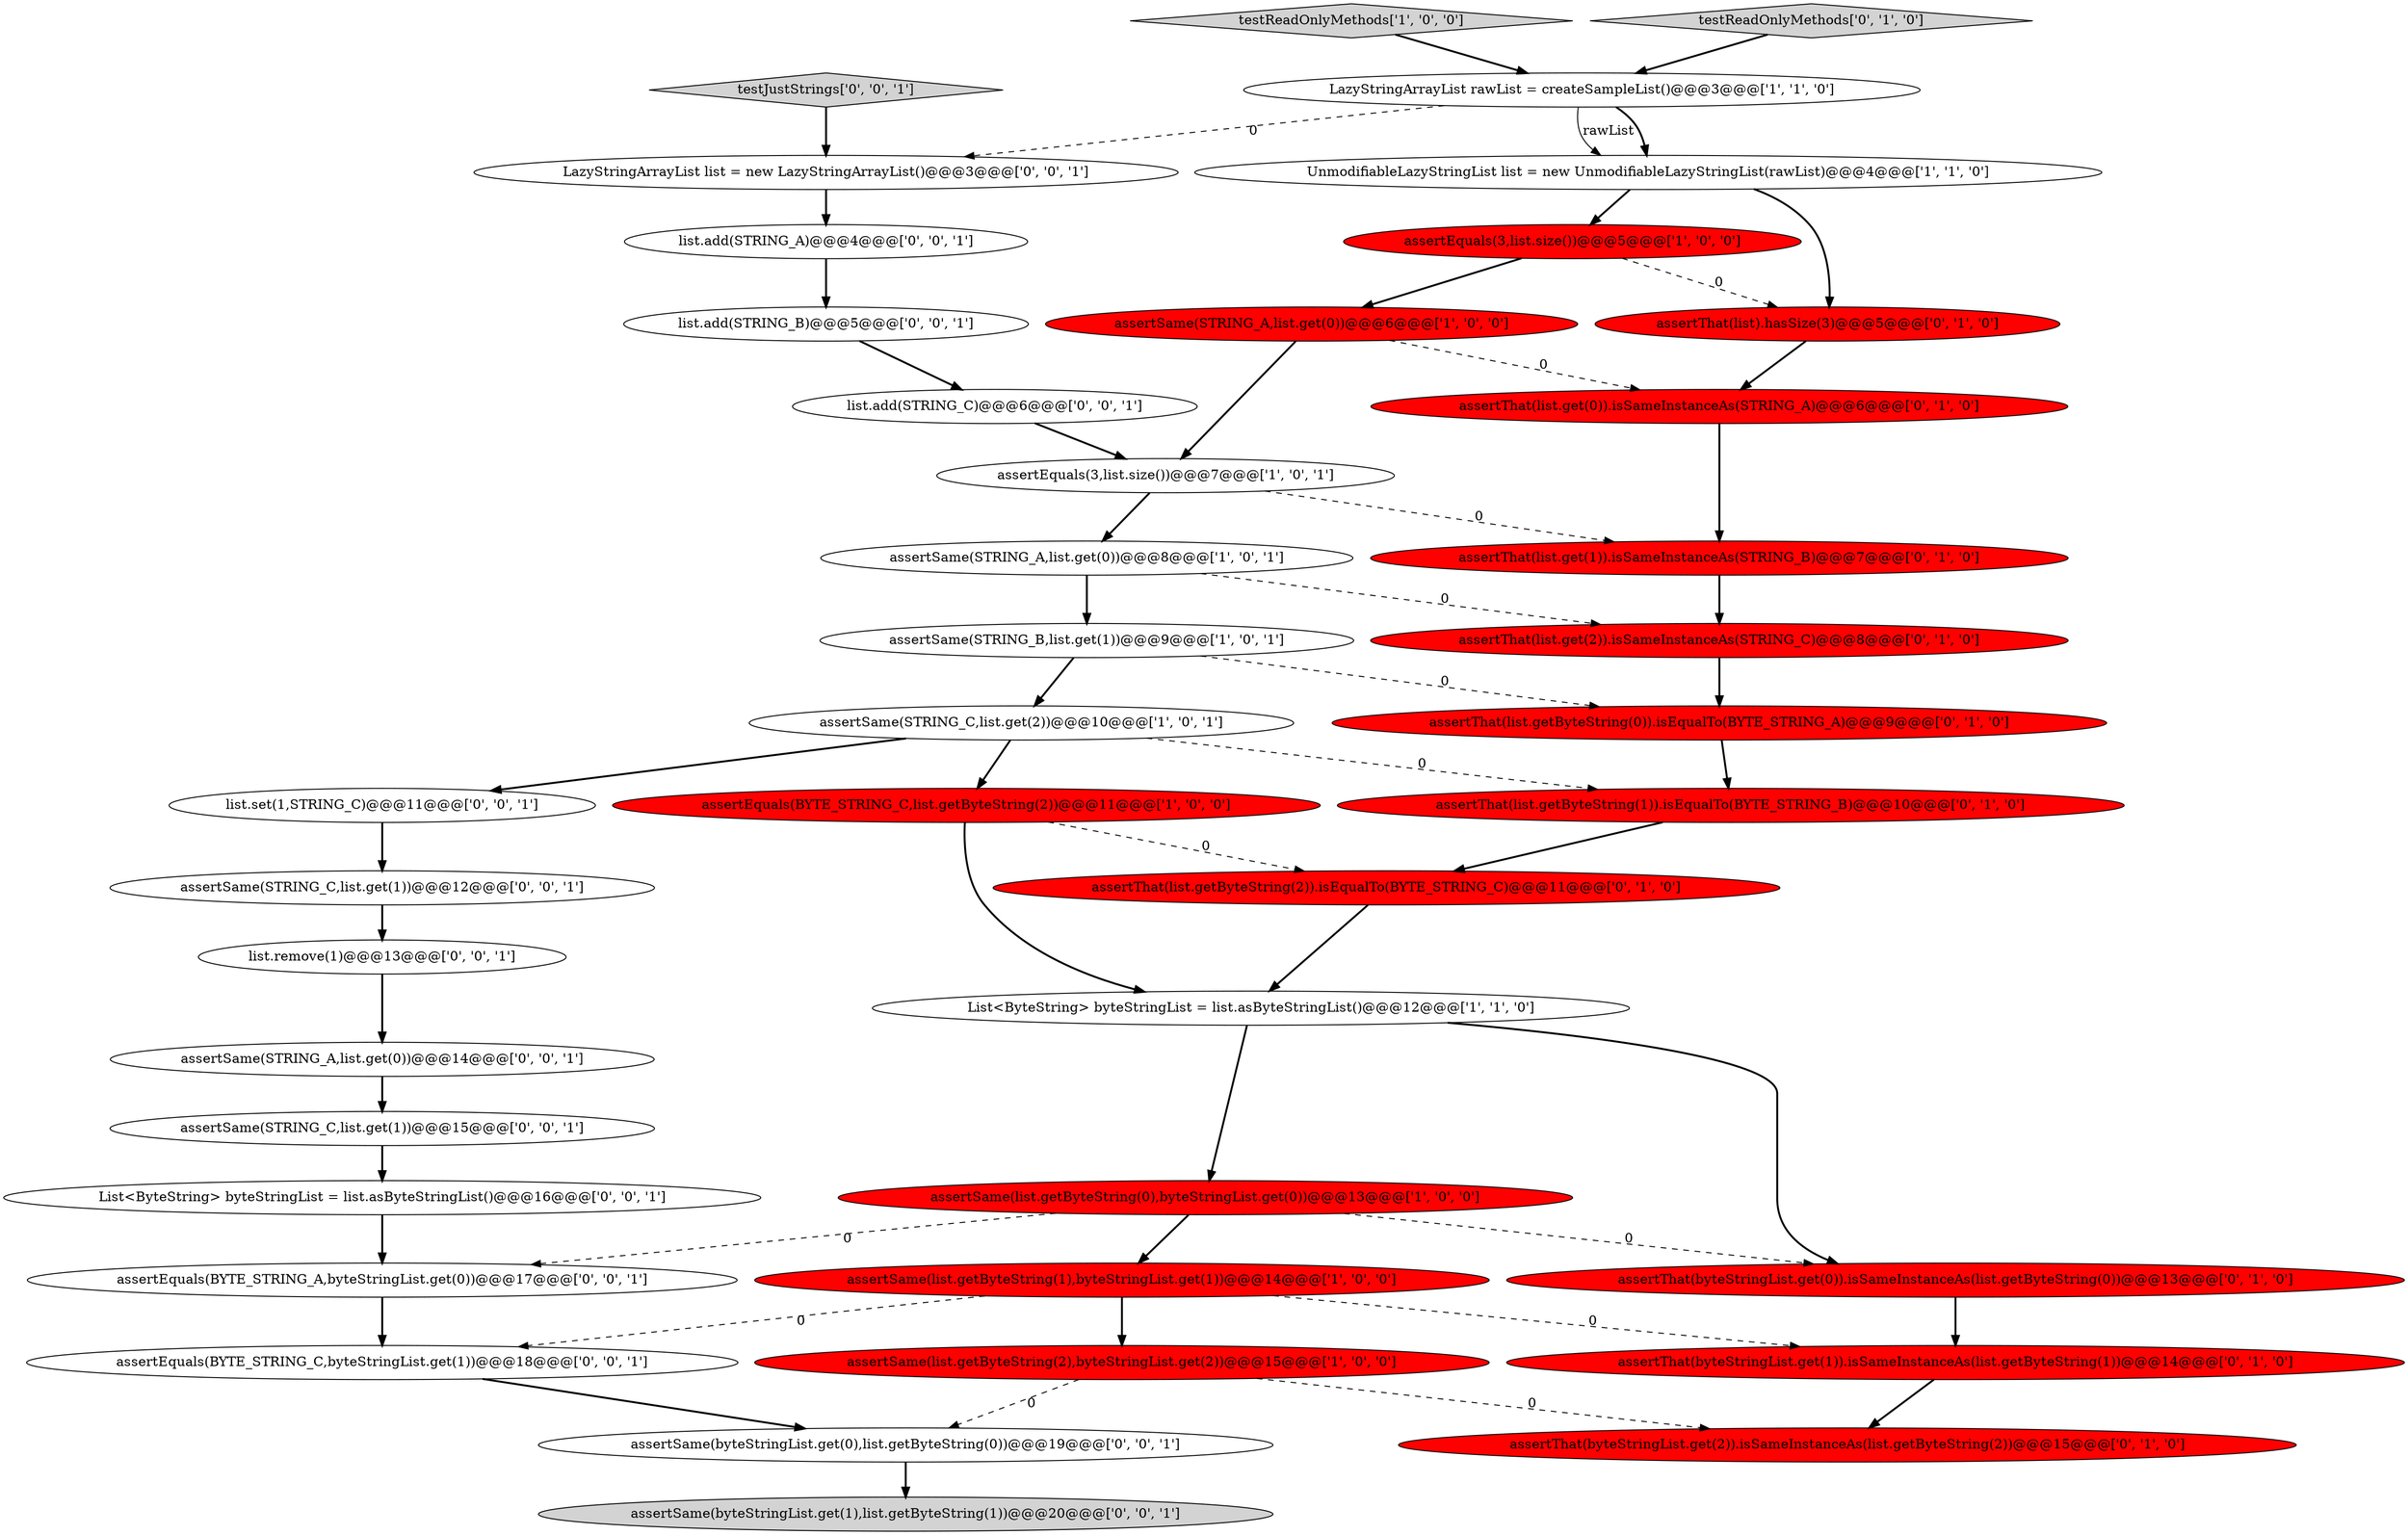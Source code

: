 digraph {
4 [style = filled, label = "assertSame(list.getByteString(0),byteStringList.get(0))@@@13@@@['1', '0', '0']", fillcolor = red, shape = ellipse image = "AAA1AAABBB1BBB"];
35 [style = filled, label = "assertSame(STRING_C,list.get(1))@@@12@@@['0', '0', '1']", fillcolor = white, shape = ellipse image = "AAA0AAABBB3BBB"];
13 [style = filled, label = "assertEquals(3,list.size())@@@7@@@['1', '0', '1']", fillcolor = white, shape = ellipse image = "AAA0AAABBB1BBB"];
14 [style = filled, label = "assertThat(byteStringList.get(2)).isSameInstanceAs(list.getByteString(2))@@@15@@@['0', '1', '0']", fillcolor = red, shape = ellipse image = "AAA1AAABBB2BBB"];
37 [style = filled, label = "list.add(STRING_C)@@@6@@@['0', '0', '1']", fillcolor = white, shape = ellipse image = "AAA0AAABBB3BBB"];
39 [style = filled, label = "assertEquals(BYTE_STRING_A,byteStringList.get(0))@@@17@@@['0', '0', '1']", fillcolor = white, shape = ellipse image = "AAA0AAABBB3BBB"];
30 [style = filled, label = "assertSame(STRING_C,list.get(1))@@@15@@@['0', '0', '1']", fillcolor = white, shape = ellipse image = "AAA0AAABBB3BBB"];
5 [style = filled, label = "assertSame(STRING_A,list.get(0))@@@8@@@['1', '0', '1']", fillcolor = white, shape = ellipse image = "AAA0AAABBB1BBB"];
28 [style = filled, label = "assertEquals(BYTE_STRING_C,byteStringList.get(1))@@@18@@@['0', '0', '1']", fillcolor = white, shape = ellipse image = "AAA0AAABBB3BBB"];
17 [style = filled, label = "assertThat(list.get(1)).isSameInstanceAs(STRING_B)@@@7@@@['0', '1', '0']", fillcolor = red, shape = ellipse image = "AAA1AAABBB2BBB"];
8 [style = filled, label = "assertEquals(3,list.size())@@@5@@@['1', '0', '0']", fillcolor = red, shape = ellipse image = "AAA1AAABBB1BBB"];
6 [style = filled, label = "testReadOnlyMethods['1', '0', '0']", fillcolor = lightgray, shape = diamond image = "AAA0AAABBB1BBB"];
18 [style = filled, label = "assertThat(byteStringList.get(1)).isSameInstanceAs(list.getByteString(1))@@@14@@@['0', '1', '0']", fillcolor = red, shape = ellipse image = "AAA1AAABBB2BBB"];
20 [style = filled, label = "assertThat(list.get(2)).isSameInstanceAs(STRING_C)@@@8@@@['0', '1', '0']", fillcolor = red, shape = ellipse image = "AAA1AAABBB2BBB"];
21 [style = filled, label = "assertThat(list.getByteString(2)).isEqualTo(BYTE_STRING_C)@@@11@@@['0', '1', '0']", fillcolor = red, shape = ellipse image = "AAA1AAABBB2BBB"];
25 [style = filled, label = "list.add(STRING_B)@@@5@@@['0', '0', '1']", fillcolor = white, shape = ellipse image = "AAA0AAABBB3BBB"];
32 [style = filled, label = "list.add(STRING_A)@@@4@@@['0', '0', '1']", fillcolor = white, shape = ellipse image = "AAA0AAABBB3BBB"];
38 [style = filled, label = "assertSame(byteStringList.get(1),list.getByteString(1))@@@20@@@['0', '0', '1']", fillcolor = lightgray, shape = ellipse image = "AAA0AAABBB3BBB"];
11 [style = filled, label = "LazyStringArrayList rawList = createSampleList()@@@3@@@['1', '1', '0']", fillcolor = white, shape = ellipse image = "AAA0AAABBB1BBB"];
22 [style = filled, label = "testReadOnlyMethods['0', '1', '0']", fillcolor = lightgray, shape = diamond image = "AAA0AAABBB2BBB"];
1 [style = filled, label = "assertSame(STRING_B,list.get(1))@@@9@@@['1', '0', '1']", fillcolor = white, shape = ellipse image = "AAA0AAABBB1BBB"];
9 [style = filled, label = "assertSame(list.getByteString(2),byteStringList.get(2))@@@15@@@['1', '0', '0']", fillcolor = red, shape = ellipse image = "AAA1AAABBB1BBB"];
23 [style = filled, label = "assertThat(byteStringList.get(0)).isSameInstanceAs(list.getByteString(0))@@@13@@@['0', '1', '0']", fillcolor = red, shape = ellipse image = "AAA1AAABBB2BBB"];
33 [style = filled, label = "LazyStringArrayList list = new LazyStringArrayList()@@@3@@@['0', '0', '1']", fillcolor = white, shape = ellipse image = "AAA0AAABBB3BBB"];
2 [style = filled, label = "assertSame(STRING_C,list.get(2))@@@10@@@['1', '0', '1']", fillcolor = white, shape = ellipse image = "AAA0AAABBB1BBB"];
0 [style = filled, label = "assertSame(list.getByteString(1),byteStringList.get(1))@@@14@@@['1', '0', '0']", fillcolor = red, shape = ellipse image = "AAA1AAABBB1BBB"];
12 [style = filled, label = "assertSame(STRING_A,list.get(0))@@@6@@@['1', '0', '0']", fillcolor = red, shape = ellipse image = "AAA1AAABBB1BBB"];
29 [style = filled, label = "list.set(1,STRING_C)@@@11@@@['0', '0', '1']", fillcolor = white, shape = ellipse image = "AAA0AAABBB3BBB"];
16 [style = filled, label = "assertThat(list.get(0)).isSameInstanceAs(STRING_A)@@@6@@@['0', '1', '0']", fillcolor = red, shape = ellipse image = "AAA1AAABBB2BBB"];
26 [style = filled, label = "assertSame(STRING_A,list.get(0))@@@14@@@['0', '0', '1']", fillcolor = white, shape = ellipse image = "AAA0AAABBB3BBB"];
31 [style = filled, label = "List<ByteString> byteStringList = list.asByteStringList()@@@16@@@['0', '0', '1']", fillcolor = white, shape = ellipse image = "AAA0AAABBB3BBB"];
10 [style = filled, label = "List<ByteString> byteStringList = list.asByteStringList()@@@12@@@['1', '1', '0']", fillcolor = white, shape = ellipse image = "AAA0AAABBB1BBB"];
7 [style = filled, label = "UnmodifiableLazyStringList list = new UnmodifiableLazyStringList(rawList)@@@4@@@['1', '1', '0']", fillcolor = white, shape = ellipse image = "AAA0AAABBB1BBB"];
15 [style = filled, label = "assertThat(list.getByteString(0)).isEqualTo(BYTE_STRING_A)@@@9@@@['0', '1', '0']", fillcolor = red, shape = ellipse image = "AAA1AAABBB2BBB"];
36 [style = filled, label = "assertSame(byteStringList.get(0),list.getByteString(0))@@@19@@@['0', '0', '1']", fillcolor = white, shape = ellipse image = "AAA0AAABBB3BBB"];
27 [style = filled, label = "list.remove(1)@@@13@@@['0', '0', '1']", fillcolor = white, shape = ellipse image = "AAA0AAABBB3BBB"];
3 [style = filled, label = "assertEquals(BYTE_STRING_C,list.getByteString(2))@@@11@@@['1', '0', '0']", fillcolor = red, shape = ellipse image = "AAA1AAABBB1BBB"];
34 [style = filled, label = "testJustStrings['0', '0', '1']", fillcolor = lightgray, shape = diamond image = "AAA0AAABBB3BBB"];
19 [style = filled, label = "assertThat(list).hasSize(3)@@@5@@@['0', '1', '0']", fillcolor = red, shape = ellipse image = "AAA1AAABBB2BBB"];
24 [style = filled, label = "assertThat(list.getByteString(1)).isEqualTo(BYTE_STRING_B)@@@10@@@['0', '1', '0']", fillcolor = red, shape = ellipse image = "AAA1AAABBB2BBB"];
9->36 [style = dashed, label="0"];
8->19 [style = dashed, label="0"];
21->10 [style = bold, label=""];
0->9 [style = bold, label=""];
35->27 [style = bold, label=""];
28->36 [style = bold, label=""];
3->21 [style = dashed, label="0"];
12->16 [style = dashed, label="0"];
11->33 [style = dashed, label="0"];
1->15 [style = dashed, label="0"];
2->3 [style = bold, label=""];
34->33 [style = bold, label=""];
11->7 [style = solid, label="rawList"];
13->17 [style = dashed, label="0"];
4->39 [style = dashed, label="0"];
16->17 [style = bold, label=""];
7->8 [style = bold, label=""];
0->28 [style = dashed, label="0"];
39->28 [style = bold, label=""];
4->0 [style = bold, label=""];
19->16 [style = bold, label=""];
26->30 [style = bold, label=""];
5->20 [style = dashed, label="0"];
12->13 [style = bold, label=""];
5->1 [style = bold, label=""];
3->10 [style = bold, label=""];
9->14 [style = dashed, label="0"];
24->21 [style = bold, label=""];
25->37 [style = bold, label=""];
10->23 [style = bold, label=""];
30->31 [style = bold, label=""];
15->24 [style = bold, label=""];
6->11 [style = bold, label=""];
32->25 [style = bold, label=""];
10->4 [style = bold, label=""];
13->5 [style = bold, label=""];
0->18 [style = dashed, label="0"];
33->32 [style = bold, label=""];
1->2 [style = bold, label=""];
31->39 [style = bold, label=""];
29->35 [style = bold, label=""];
36->38 [style = bold, label=""];
2->24 [style = dashed, label="0"];
37->13 [style = bold, label=""];
2->29 [style = bold, label=""];
20->15 [style = bold, label=""];
7->19 [style = bold, label=""];
4->23 [style = dashed, label="0"];
18->14 [style = bold, label=""];
23->18 [style = bold, label=""];
8->12 [style = bold, label=""];
11->7 [style = bold, label=""];
22->11 [style = bold, label=""];
17->20 [style = bold, label=""];
27->26 [style = bold, label=""];
}
